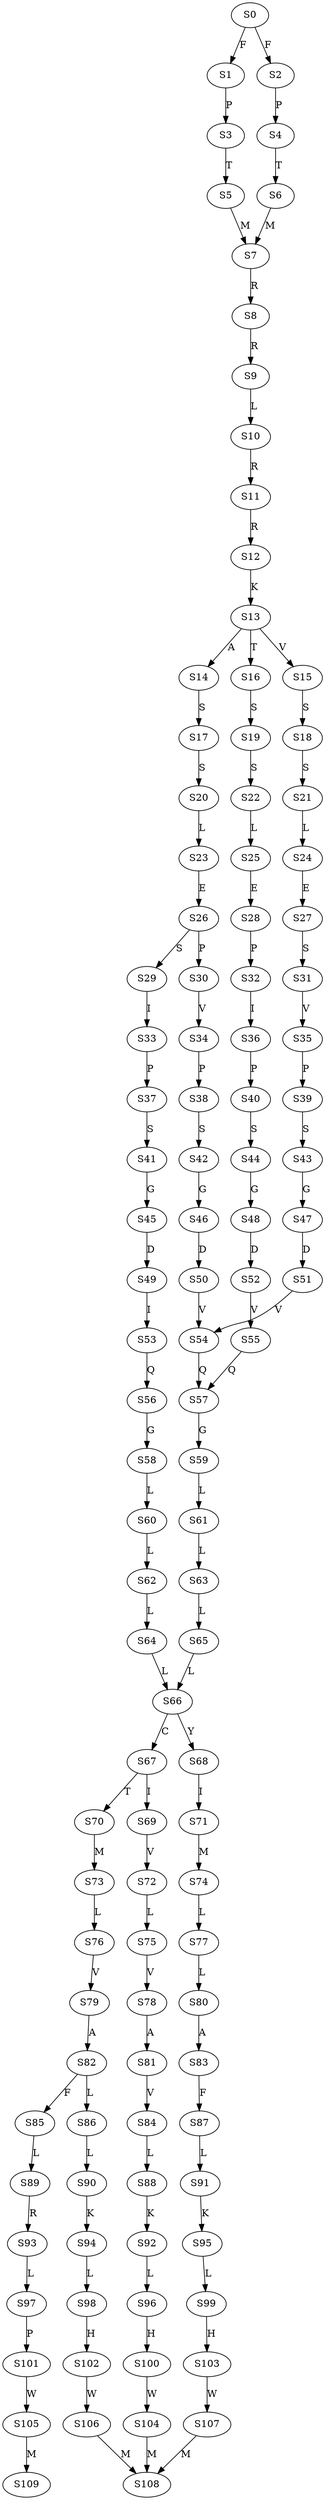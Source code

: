 strict digraph  {
	S0 -> S1 [ label = F ];
	S0 -> S2 [ label = F ];
	S1 -> S3 [ label = P ];
	S2 -> S4 [ label = P ];
	S3 -> S5 [ label = T ];
	S4 -> S6 [ label = T ];
	S5 -> S7 [ label = M ];
	S6 -> S7 [ label = M ];
	S7 -> S8 [ label = R ];
	S8 -> S9 [ label = R ];
	S9 -> S10 [ label = L ];
	S10 -> S11 [ label = R ];
	S11 -> S12 [ label = R ];
	S12 -> S13 [ label = K ];
	S13 -> S14 [ label = A ];
	S13 -> S15 [ label = V ];
	S13 -> S16 [ label = T ];
	S14 -> S17 [ label = S ];
	S15 -> S18 [ label = S ];
	S16 -> S19 [ label = S ];
	S17 -> S20 [ label = S ];
	S18 -> S21 [ label = S ];
	S19 -> S22 [ label = S ];
	S20 -> S23 [ label = L ];
	S21 -> S24 [ label = L ];
	S22 -> S25 [ label = L ];
	S23 -> S26 [ label = E ];
	S24 -> S27 [ label = E ];
	S25 -> S28 [ label = E ];
	S26 -> S29 [ label = S ];
	S26 -> S30 [ label = P ];
	S27 -> S31 [ label = S ];
	S28 -> S32 [ label = P ];
	S29 -> S33 [ label = I ];
	S30 -> S34 [ label = V ];
	S31 -> S35 [ label = V ];
	S32 -> S36 [ label = I ];
	S33 -> S37 [ label = P ];
	S34 -> S38 [ label = P ];
	S35 -> S39 [ label = P ];
	S36 -> S40 [ label = P ];
	S37 -> S41 [ label = S ];
	S38 -> S42 [ label = S ];
	S39 -> S43 [ label = S ];
	S40 -> S44 [ label = S ];
	S41 -> S45 [ label = G ];
	S42 -> S46 [ label = G ];
	S43 -> S47 [ label = G ];
	S44 -> S48 [ label = G ];
	S45 -> S49 [ label = D ];
	S46 -> S50 [ label = D ];
	S47 -> S51 [ label = D ];
	S48 -> S52 [ label = D ];
	S49 -> S53 [ label = I ];
	S50 -> S54 [ label = V ];
	S51 -> S54 [ label = V ];
	S52 -> S55 [ label = V ];
	S53 -> S56 [ label = Q ];
	S54 -> S57 [ label = Q ];
	S55 -> S57 [ label = Q ];
	S56 -> S58 [ label = G ];
	S57 -> S59 [ label = G ];
	S58 -> S60 [ label = L ];
	S59 -> S61 [ label = L ];
	S60 -> S62 [ label = L ];
	S61 -> S63 [ label = L ];
	S62 -> S64 [ label = L ];
	S63 -> S65 [ label = L ];
	S64 -> S66 [ label = L ];
	S65 -> S66 [ label = L ];
	S66 -> S67 [ label = C ];
	S66 -> S68 [ label = Y ];
	S67 -> S69 [ label = I ];
	S67 -> S70 [ label = T ];
	S68 -> S71 [ label = I ];
	S69 -> S72 [ label = V ];
	S70 -> S73 [ label = M ];
	S71 -> S74 [ label = M ];
	S72 -> S75 [ label = L ];
	S73 -> S76 [ label = L ];
	S74 -> S77 [ label = L ];
	S75 -> S78 [ label = V ];
	S76 -> S79 [ label = V ];
	S77 -> S80 [ label = L ];
	S78 -> S81 [ label = A ];
	S79 -> S82 [ label = A ];
	S80 -> S83 [ label = A ];
	S81 -> S84 [ label = V ];
	S82 -> S85 [ label = F ];
	S82 -> S86 [ label = L ];
	S83 -> S87 [ label = F ];
	S84 -> S88 [ label = L ];
	S85 -> S89 [ label = L ];
	S86 -> S90 [ label = L ];
	S87 -> S91 [ label = L ];
	S88 -> S92 [ label = K ];
	S89 -> S93 [ label = R ];
	S90 -> S94 [ label = K ];
	S91 -> S95 [ label = K ];
	S92 -> S96 [ label = L ];
	S93 -> S97 [ label = L ];
	S94 -> S98 [ label = L ];
	S95 -> S99 [ label = L ];
	S96 -> S100 [ label = H ];
	S97 -> S101 [ label = P ];
	S98 -> S102 [ label = H ];
	S99 -> S103 [ label = H ];
	S100 -> S104 [ label = W ];
	S101 -> S105 [ label = W ];
	S102 -> S106 [ label = W ];
	S103 -> S107 [ label = W ];
	S104 -> S108 [ label = M ];
	S105 -> S109 [ label = M ];
	S106 -> S108 [ label = M ];
	S107 -> S108 [ label = M ];
}
